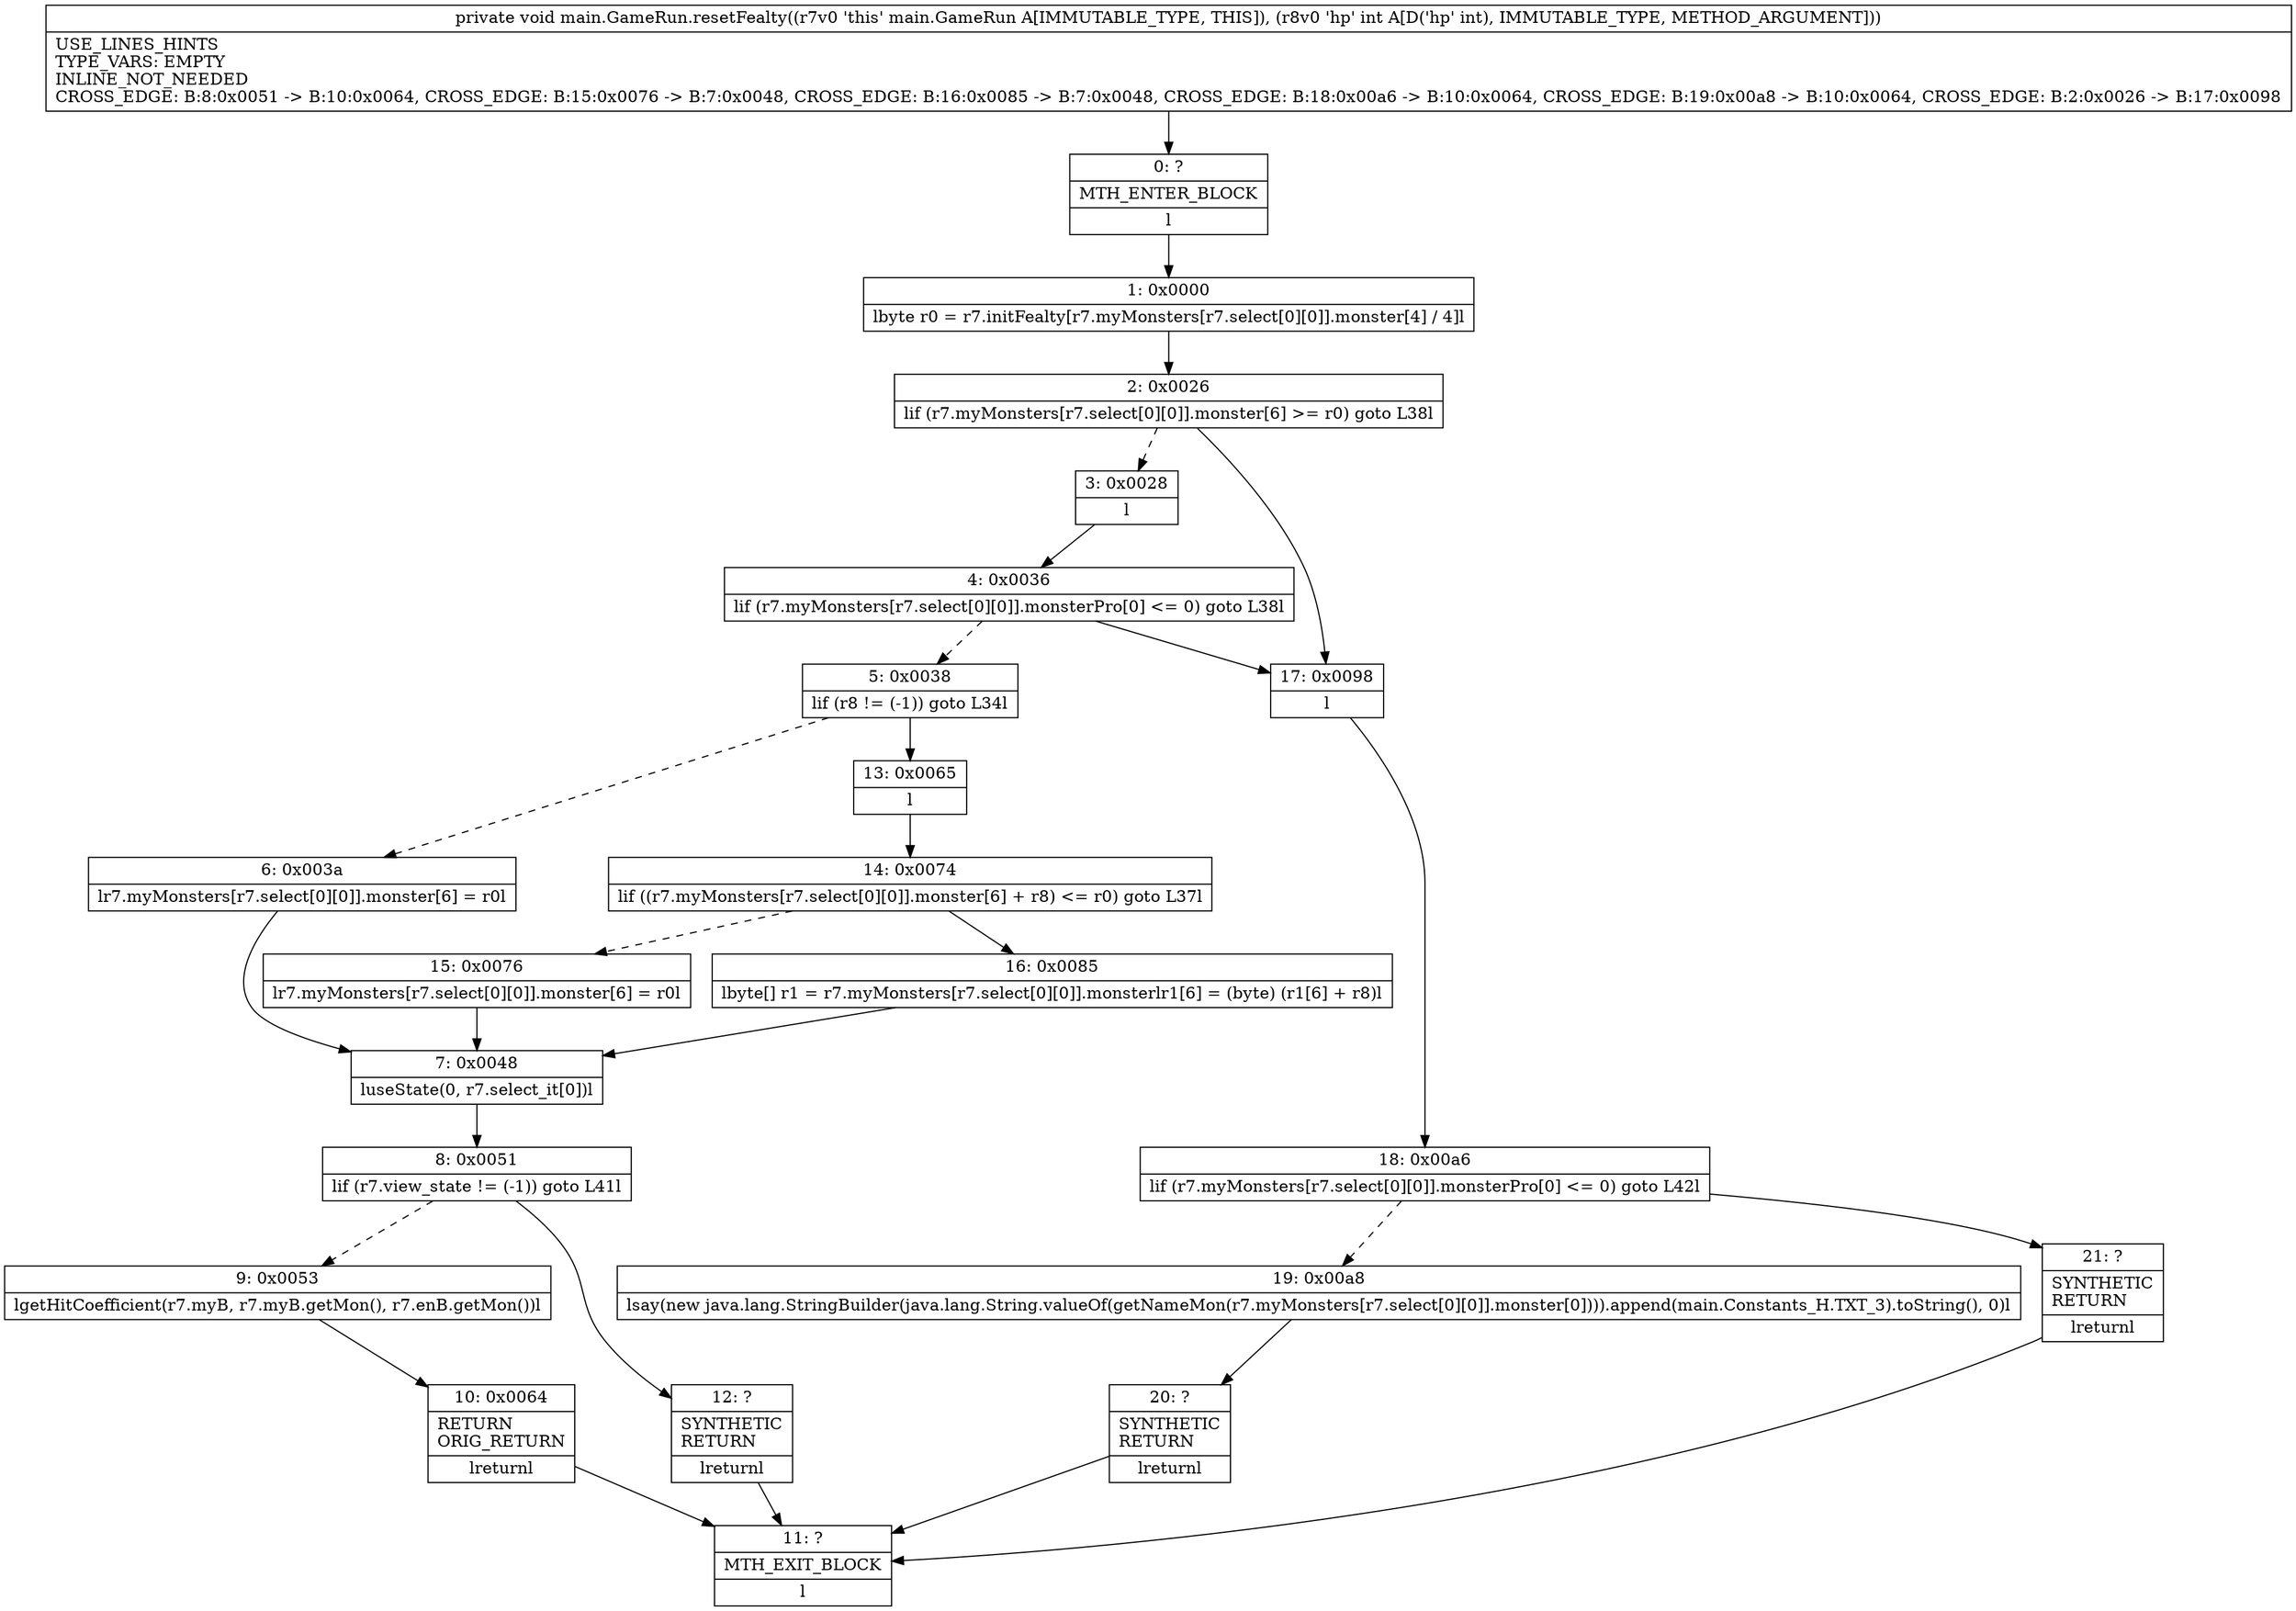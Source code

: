 digraph "CFG formain.GameRun.resetFealty(I)V" {
Node_0 [shape=record,label="{0\:\ ?|MTH_ENTER_BLOCK\l|l}"];
Node_1 [shape=record,label="{1\:\ 0x0000|lbyte r0 = r7.initFealty[r7.myMonsters[r7.select[0][0]].monster[4] \/ 4]l}"];
Node_2 [shape=record,label="{2\:\ 0x0026|lif (r7.myMonsters[r7.select[0][0]].monster[6] \>= r0) goto L38l}"];
Node_3 [shape=record,label="{3\:\ 0x0028|l}"];
Node_4 [shape=record,label="{4\:\ 0x0036|lif (r7.myMonsters[r7.select[0][0]].monsterPro[0] \<= 0) goto L38l}"];
Node_5 [shape=record,label="{5\:\ 0x0038|lif (r8 != (\-1)) goto L34l}"];
Node_6 [shape=record,label="{6\:\ 0x003a|lr7.myMonsters[r7.select[0][0]].monster[6] = r0l}"];
Node_7 [shape=record,label="{7\:\ 0x0048|luseState(0, r7.select_it[0])l}"];
Node_8 [shape=record,label="{8\:\ 0x0051|lif (r7.view_state != (\-1)) goto L41l}"];
Node_9 [shape=record,label="{9\:\ 0x0053|lgetHitCoefficient(r7.myB, r7.myB.getMon(), r7.enB.getMon())l}"];
Node_10 [shape=record,label="{10\:\ 0x0064|RETURN\lORIG_RETURN\l|lreturnl}"];
Node_11 [shape=record,label="{11\:\ ?|MTH_EXIT_BLOCK\l|l}"];
Node_12 [shape=record,label="{12\:\ ?|SYNTHETIC\lRETURN\l|lreturnl}"];
Node_13 [shape=record,label="{13\:\ 0x0065|l}"];
Node_14 [shape=record,label="{14\:\ 0x0074|lif ((r7.myMonsters[r7.select[0][0]].monster[6] + r8) \<= r0) goto L37l}"];
Node_15 [shape=record,label="{15\:\ 0x0076|lr7.myMonsters[r7.select[0][0]].monster[6] = r0l}"];
Node_16 [shape=record,label="{16\:\ 0x0085|lbyte[] r1 = r7.myMonsters[r7.select[0][0]].monsterlr1[6] = (byte) (r1[6] + r8)l}"];
Node_17 [shape=record,label="{17\:\ 0x0098|l}"];
Node_18 [shape=record,label="{18\:\ 0x00a6|lif (r7.myMonsters[r7.select[0][0]].monsterPro[0] \<= 0) goto L42l}"];
Node_19 [shape=record,label="{19\:\ 0x00a8|lsay(new java.lang.StringBuilder(java.lang.String.valueOf(getNameMon(r7.myMonsters[r7.select[0][0]].monster[0]))).append(main.Constants_H.TXT_3).toString(), 0)l}"];
Node_20 [shape=record,label="{20\:\ ?|SYNTHETIC\lRETURN\l|lreturnl}"];
Node_21 [shape=record,label="{21\:\ ?|SYNTHETIC\lRETURN\l|lreturnl}"];
MethodNode[shape=record,label="{private void main.GameRun.resetFealty((r7v0 'this' main.GameRun A[IMMUTABLE_TYPE, THIS]), (r8v0 'hp' int A[D('hp' int), IMMUTABLE_TYPE, METHOD_ARGUMENT]))  | USE_LINES_HINTS\lTYPE_VARS: EMPTY\lINLINE_NOT_NEEDED\lCROSS_EDGE: B:8:0x0051 \-\> B:10:0x0064, CROSS_EDGE: B:15:0x0076 \-\> B:7:0x0048, CROSS_EDGE: B:16:0x0085 \-\> B:7:0x0048, CROSS_EDGE: B:18:0x00a6 \-\> B:10:0x0064, CROSS_EDGE: B:19:0x00a8 \-\> B:10:0x0064, CROSS_EDGE: B:2:0x0026 \-\> B:17:0x0098\l}"];
MethodNode -> Node_0;
Node_0 -> Node_1;
Node_1 -> Node_2;
Node_2 -> Node_3[style=dashed];
Node_2 -> Node_17;
Node_3 -> Node_4;
Node_4 -> Node_5[style=dashed];
Node_4 -> Node_17;
Node_5 -> Node_6[style=dashed];
Node_5 -> Node_13;
Node_6 -> Node_7;
Node_7 -> Node_8;
Node_8 -> Node_9[style=dashed];
Node_8 -> Node_12;
Node_9 -> Node_10;
Node_10 -> Node_11;
Node_12 -> Node_11;
Node_13 -> Node_14;
Node_14 -> Node_15[style=dashed];
Node_14 -> Node_16;
Node_15 -> Node_7;
Node_16 -> Node_7;
Node_17 -> Node_18;
Node_18 -> Node_19[style=dashed];
Node_18 -> Node_21;
Node_19 -> Node_20;
Node_20 -> Node_11;
Node_21 -> Node_11;
}

